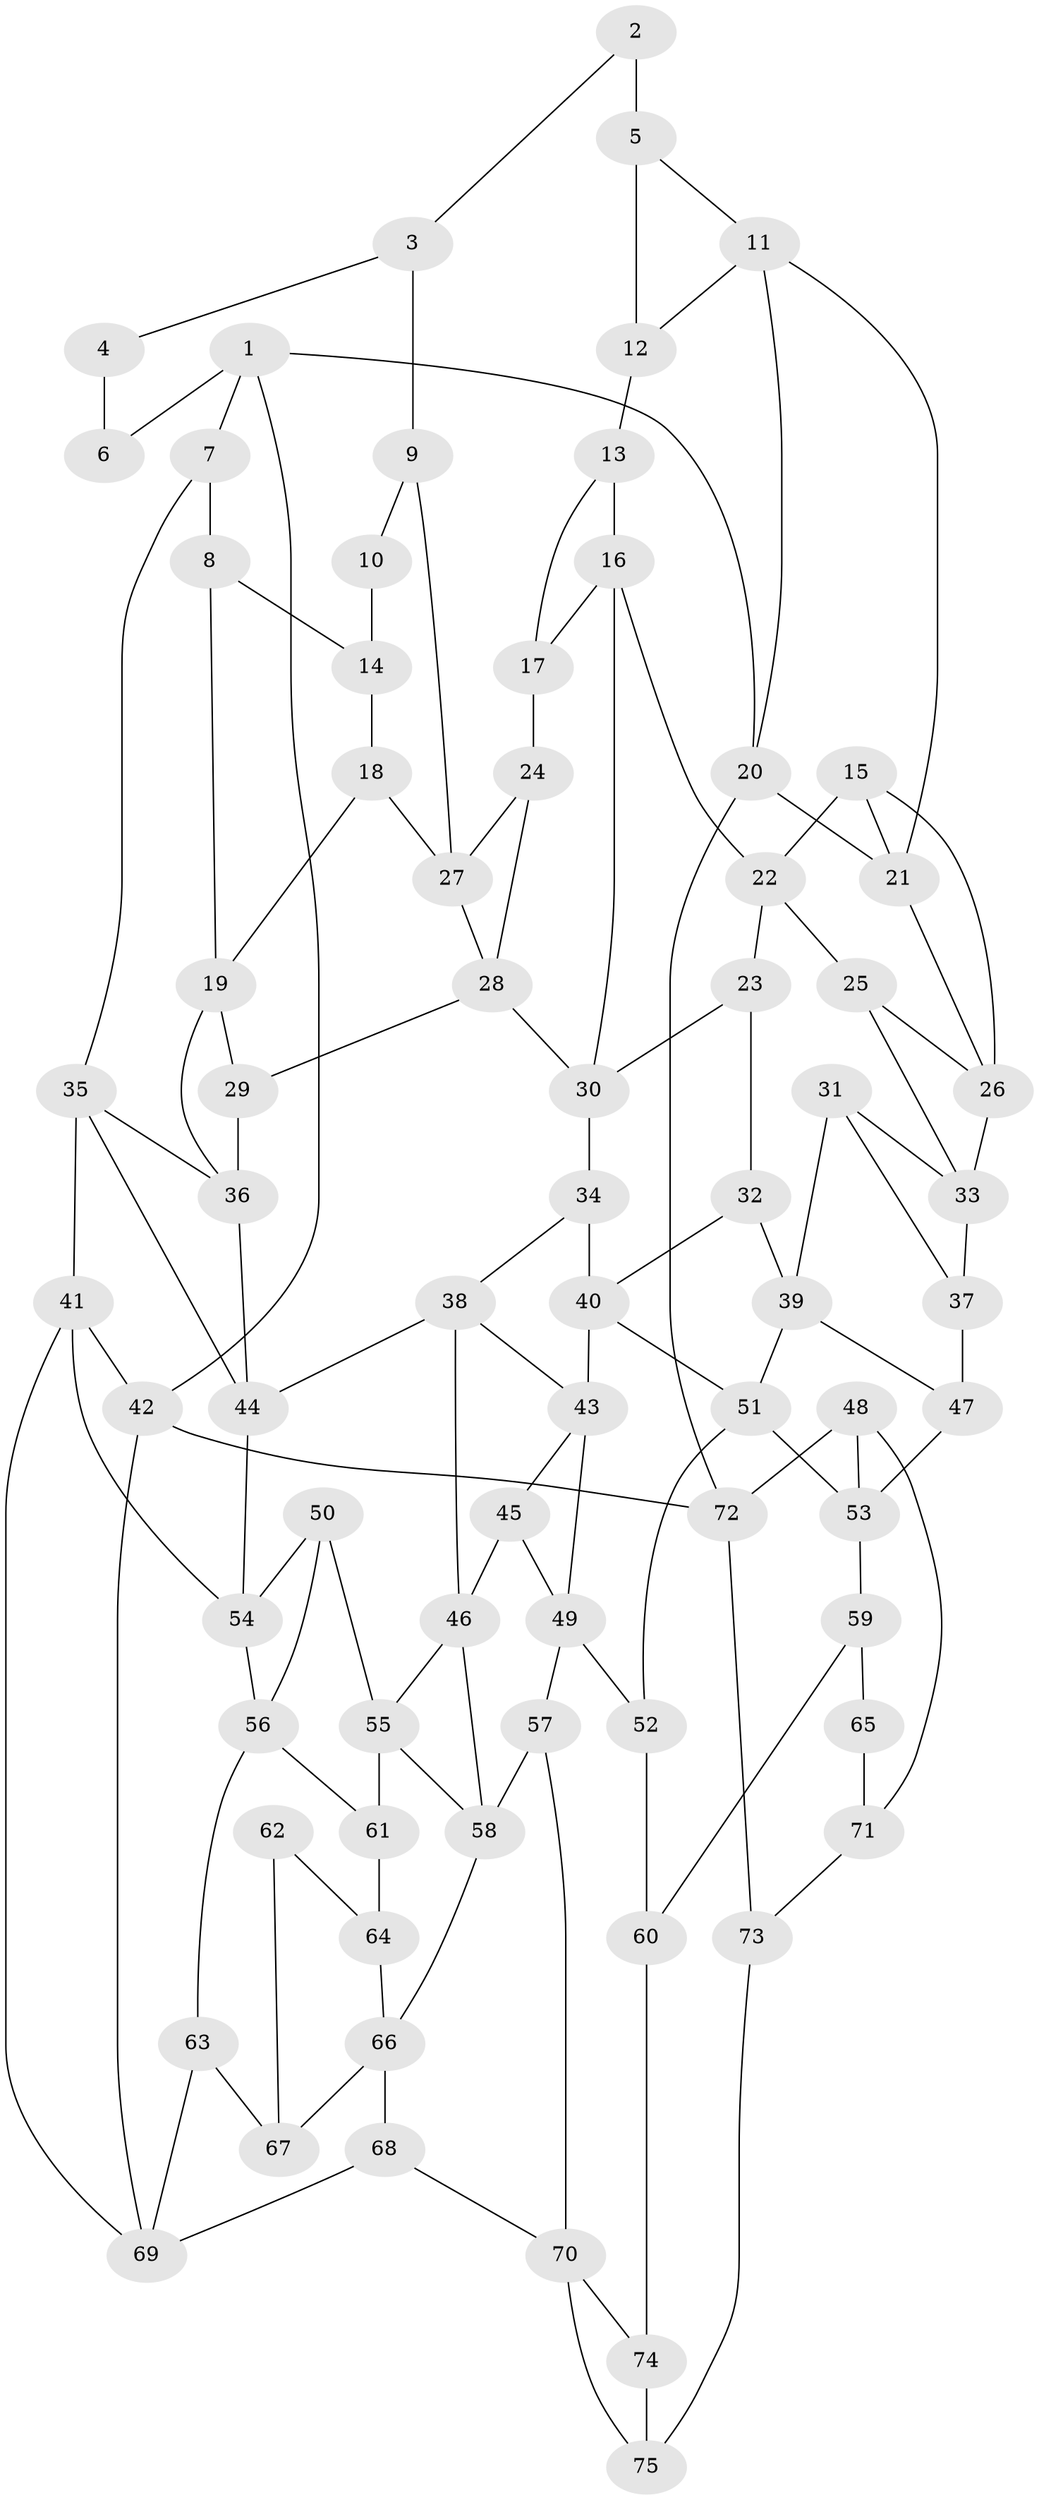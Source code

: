 // original degree distribution, {3: 0.024193548387096774, 4: 0.25, 6: 0.25, 5: 0.47580645161290325}
// Generated by graph-tools (version 1.1) at 2025/38/03/04/25 23:38:30]
// undirected, 75 vertices, 126 edges
graph export_dot {
  node [color=gray90,style=filled];
  1;
  2;
  3;
  4;
  5;
  6;
  7;
  8;
  9;
  10;
  11;
  12;
  13;
  14;
  15;
  16;
  17;
  18;
  19;
  20;
  21;
  22;
  23;
  24;
  25;
  26;
  27;
  28;
  29;
  30;
  31;
  32;
  33;
  34;
  35;
  36;
  37;
  38;
  39;
  40;
  41;
  42;
  43;
  44;
  45;
  46;
  47;
  48;
  49;
  50;
  51;
  52;
  53;
  54;
  55;
  56;
  57;
  58;
  59;
  60;
  61;
  62;
  63;
  64;
  65;
  66;
  67;
  68;
  69;
  70;
  71;
  72;
  73;
  74;
  75;
  1 -- 6 [weight=1.0];
  1 -- 7 [weight=1.0];
  1 -- 20 [weight=1.0];
  1 -- 42 [weight=1.0];
  2 -- 3 [weight=1.0];
  2 -- 5 [weight=2.0];
  3 -- 4 [weight=1.0];
  3 -- 9 [weight=1.0];
  4 -- 6 [weight=2.0];
  5 -- 11 [weight=1.0];
  5 -- 12 [weight=1.0];
  7 -- 8 [weight=1.0];
  7 -- 35 [weight=1.0];
  8 -- 14 [weight=1.0];
  8 -- 19 [weight=1.0];
  9 -- 10 [weight=1.0];
  9 -- 27 [weight=1.0];
  10 -- 14 [weight=2.0];
  11 -- 12 [weight=1.0];
  11 -- 20 [weight=1.0];
  11 -- 21 [weight=1.0];
  12 -- 13 [weight=1.0];
  13 -- 16 [weight=1.0];
  13 -- 17 [weight=1.0];
  14 -- 18 [weight=1.0];
  15 -- 21 [weight=1.0];
  15 -- 22 [weight=1.0];
  15 -- 26 [weight=1.0];
  16 -- 17 [weight=1.0];
  16 -- 22 [weight=1.0];
  16 -- 30 [weight=1.0];
  17 -- 24 [weight=2.0];
  18 -- 19 [weight=1.0];
  18 -- 27 [weight=1.0];
  19 -- 29 [weight=1.0];
  19 -- 36 [weight=1.0];
  20 -- 21 [weight=1.0];
  20 -- 72 [weight=2.0];
  21 -- 26 [weight=1.0];
  22 -- 23 [weight=1.0];
  22 -- 25 [weight=1.0];
  23 -- 30 [weight=1.0];
  23 -- 32 [weight=1.0];
  24 -- 27 [weight=1.0];
  24 -- 28 [weight=1.0];
  25 -- 26 [weight=1.0];
  25 -- 33 [weight=1.0];
  26 -- 33 [weight=1.0];
  27 -- 28 [weight=1.0];
  28 -- 29 [weight=1.0];
  28 -- 30 [weight=1.0];
  29 -- 36 [weight=1.0];
  30 -- 34 [weight=1.0];
  31 -- 33 [weight=1.0];
  31 -- 37 [weight=1.0];
  31 -- 39 [weight=1.0];
  32 -- 39 [weight=1.0];
  32 -- 40 [weight=1.0];
  33 -- 37 [weight=1.0];
  34 -- 38 [weight=1.0];
  34 -- 40 [weight=1.0];
  35 -- 36 [weight=1.0];
  35 -- 41 [weight=1.0];
  35 -- 44 [weight=1.0];
  36 -- 44 [weight=1.0];
  37 -- 47 [weight=2.0];
  38 -- 43 [weight=1.0];
  38 -- 44 [weight=1.0];
  38 -- 46 [weight=1.0];
  39 -- 47 [weight=1.0];
  39 -- 51 [weight=1.0];
  40 -- 43 [weight=1.0];
  40 -- 51 [weight=1.0];
  41 -- 42 [weight=1.0];
  41 -- 54 [weight=1.0];
  41 -- 69 [weight=1.0];
  42 -- 69 [weight=1.0];
  42 -- 72 [weight=1.0];
  43 -- 45 [weight=1.0];
  43 -- 49 [weight=1.0];
  44 -- 54 [weight=1.0];
  45 -- 46 [weight=1.0];
  45 -- 49 [weight=1.0];
  46 -- 55 [weight=1.0];
  46 -- 58 [weight=1.0];
  47 -- 53 [weight=1.0];
  48 -- 53 [weight=1.0];
  48 -- 71 [weight=1.0];
  48 -- 72 [weight=1.0];
  49 -- 52 [weight=1.0];
  49 -- 57 [weight=1.0];
  50 -- 54 [weight=1.0];
  50 -- 55 [weight=1.0];
  50 -- 56 [weight=1.0];
  51 -- 52 [weight=1.0];
  51 -- 53 [weight=1.0];
  52 -- 60 [weight=1.0];
  53 -- 59 [weight=1.0];
  54 -- 56 [weight=1.0];
  55 -- 58 [weight=1.0];
  55 -- 61 [weight=1.0];
  56 -- 61 [weight=1.0];
  56 -- 63 [weight=1.0];
  57 -- 58 [weight=1.0];
  57 -- 70 [weight=1.0];
  58 -- 66 [weight=1.0];
  59 -- 60 [weight=1.0];
  59 -- 65 [weight=2.0];
  60 -- 74 [weight=2.0];
  61 -- 64 [weight=2.0];
  62 -- 64 [weight=1.0];
  62 -- 67 [weight=2.0];
  63 -- 67 [weight=1.0];
  63 -- 69 [weight=1.0];
  64 -- 66 [weight=1.0];
  65 -- 71 [weight=2.0];
  66 -- 67 [weight=1.0];
  66 -- 68 [weight=1.0];
  68 -- 69 [weight=1.0];
  68 -- 70 [weight=1.0];
  70 -- 74 [weight=1.0];
  70 -- 75 [weight=1.0];
  71 -- 73 [weight=1.0];
  72 -- 73 [weight=1.0];
  73 -- 75 [weight=1.0];
  74 -- 75 [weight=1.0];
}
